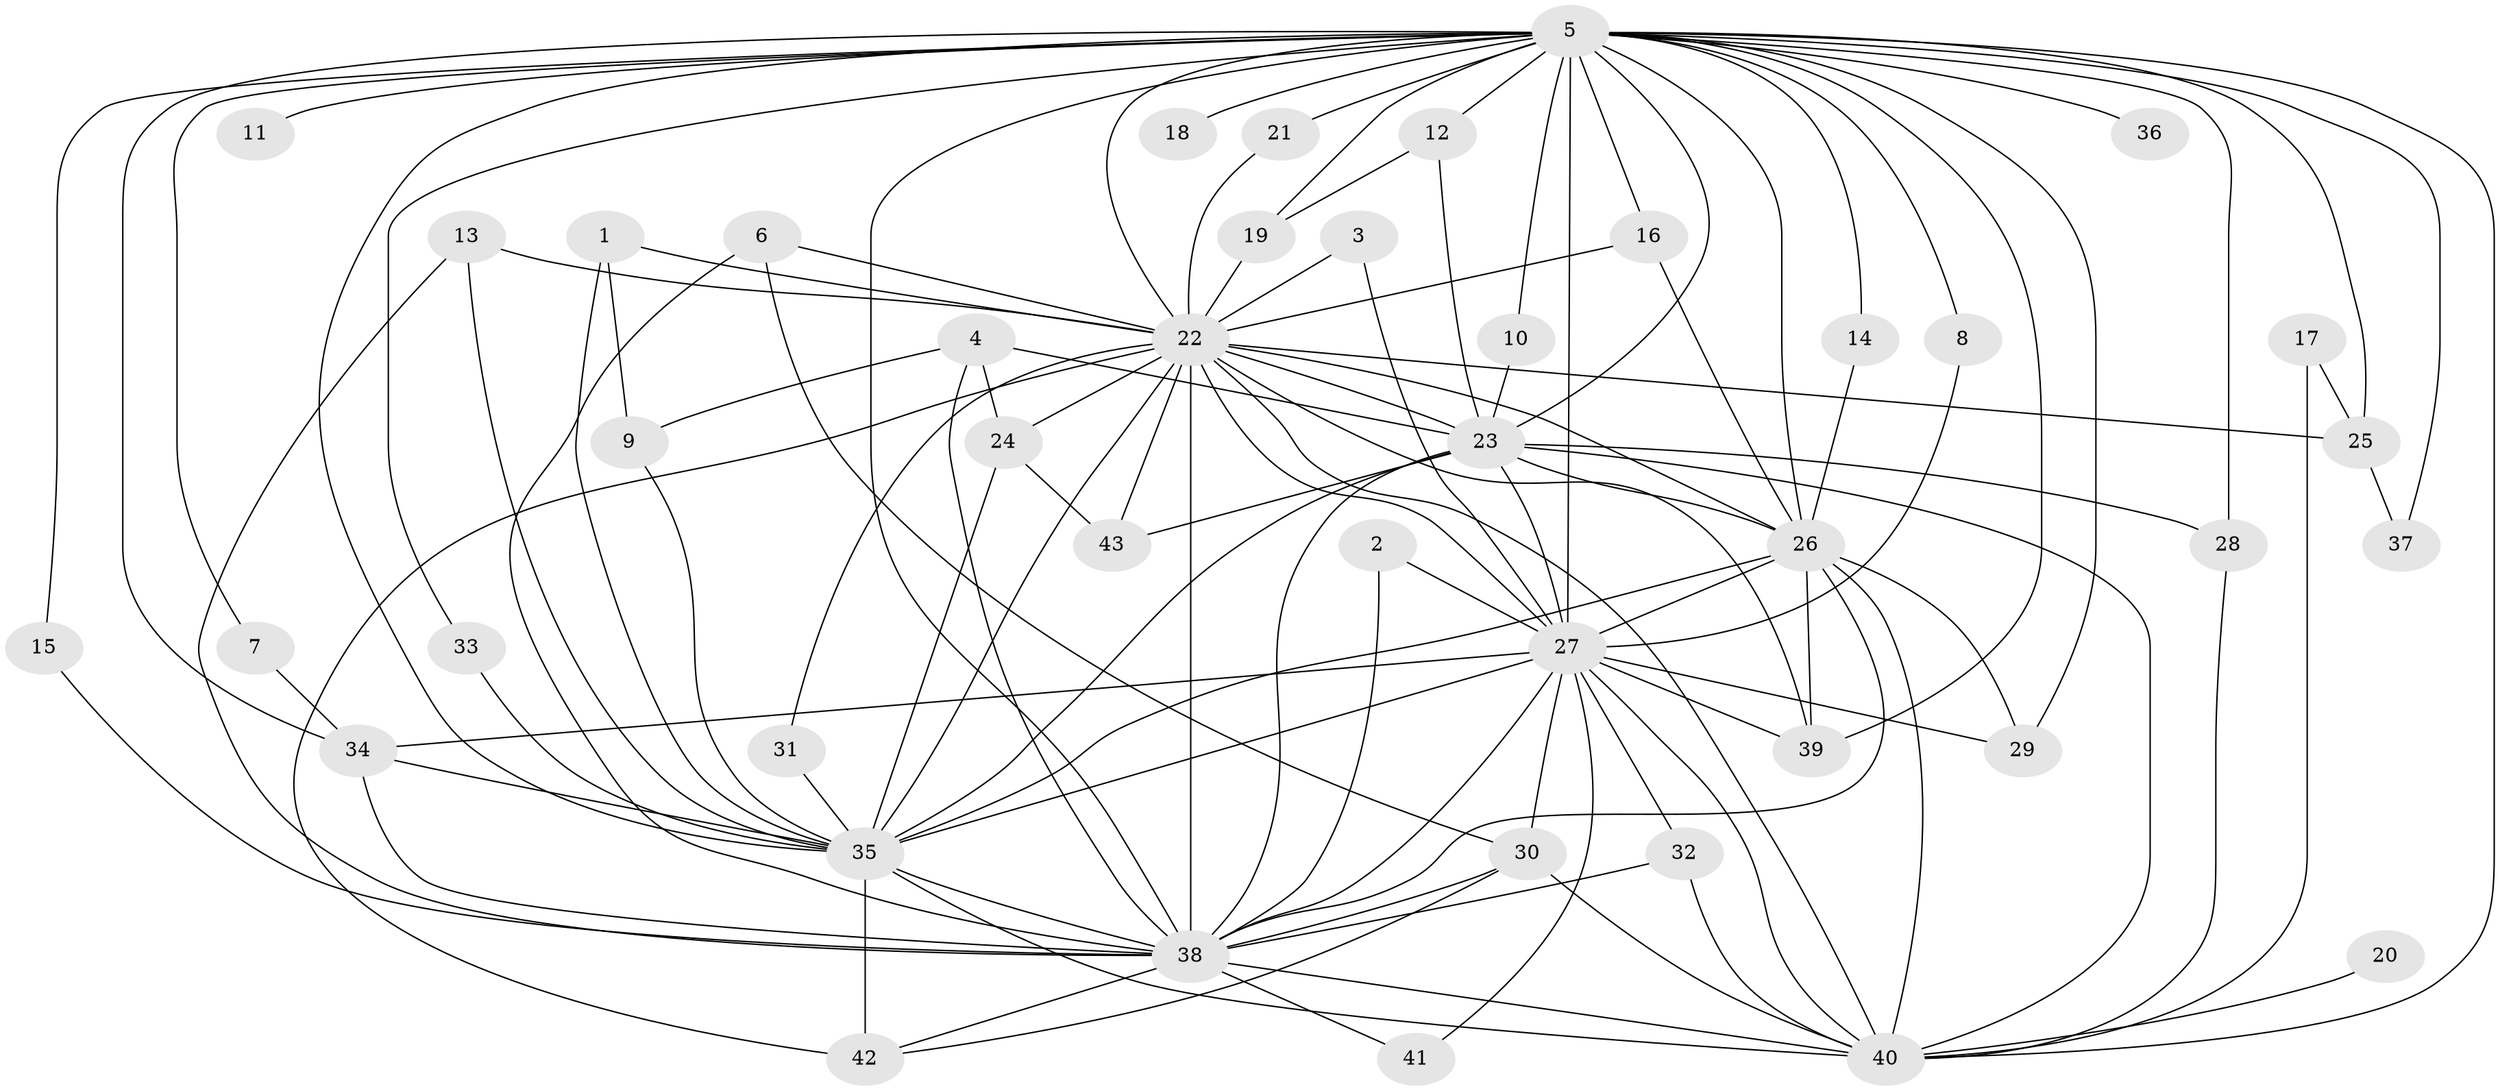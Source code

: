 // original degree distribution, {25: 0.023255813953488372, 15: 0.011627906976744186, 17: 0.023255813953488372, 20: 0.023255813953488372, 21: 0.011627906976744186, 16: 0.011627906976744186, 22: 0.011627906976744186, 4: 0.05813953488372093, 3: 0.27906976744186046, 6: 0.011627906976744186, 2: 0.5116279069767442, 5: 0.023255813953488372}
// Generated by graph-tools (version 1.1) at 2025/25/03/09/25 03:25:47]
// undirected, 43 vertices, 111 edges
graph export_dot {
graph [start="1"]
  node [color=gray90,style=filled];
  1;
  2;
  3;
  4;
  5;
  6;
  7;
  8;
  9;
  10;
  11;
  12;
  13;
  14;
  15;
  16;
  17;
  18;
  19;
  20;
  21;
  22;
  23;
  24;
  25;
  26;
  27;
  28;
  29;
  30;
  31;
  32;
  33;
  34;
  35;
  36;
  37;
  38;
  39;
  40;
  41;
  42;
  43;
  1 -- 9 [weight=1.0];
  1 -- 22 [weight=1.0];
  1 -- 35 [weight=1.0];
  2 -- 27 [weight=1.0];
  2 -- 38 [weight=1.0];
  3 -- 22 [weight=1.0];
  3 -- 27 [weight=1.0];
  4 -- 9 [weight=1.0];
  4 -- 23 [weight=1.0];
  4 -- 24 [weight=1.0];
  4 -- 38 [weight=1.0];
  5 -- 7 [weight=1.0];
  5 -- 8 [weight=1.0];
  5 -- 10 [weight=1.0];
  5 -- 11 [weight=1.0];
  5 -- 12 [weight=1.0];
  5 -- 14 [weight=1.0];
  5 -- 15 [weight=1.0];
  5 -- 16 [weight=1.0];
  5 -- 18 [weight=1.0];
  5 -- 19 [weight=1.0];
  5 -- 21 [weight=2.0];
  5 -- 22 [weight=4.0];
  5 -- 23 [weight=3.0];
  5 -- 25 [weight=2.0];
  5 -- 26 [weight=4.0];
  5 -- 27 [weight=4.0];
  5 -- 28 [weight=2.0];
  5 -- 29 [weight=1.0];
  5 -- 33 [weight=1.0];
  5 -- 34 [weight=1.0];
  5 -- 35 [weight=2.0];
  5 -- 36 [weight=1.0];
  5 -- 37 [weight=1.0];
  5 -- 38 [weight=3.0];
  5 -- 39 [weight=2.0];
  5 -- 40 [weight=2.0];
  6 -- 22 [weight=1.0];
  6 -- 30 [weight=1.0];
  6 -- 38 [weight=1.0];
  7 -- 34 [weight=1.0];
  8 -- 27 [weight=1.0];
  9 -- 35 [weight=1.0];
  10 -- 23 [weight=1.0];
  12 -- 19 [weight=1.0];
  12 -- 23 [weight=1.0];
  13 -- 22 [weight=1.0];
  13 -- 35 [weight=1.0];
  13 -- 38 [weight=1.0];
  14 -- 26 [weight=1.0];
  15 -- 38 [weight=1.0];
  16 -- 22 [weight=1.0];
  16 -- 26 [weight=1.0];
  17 -- 25 [weight=1.0];
  17 -- 40 [weight=1.0];
  19 -- 22 [weight=1.0];
  20 -- 40 [weight=2.0];
  21 -- 22 [weight=1.0];
  22 -- 23 [weight=2.0];
  22 -- 24 [weight=1.0];
  22 -- 25 [weight=2.0];
  22 -- 26 [weight=3.0];
  22 -- 27 [weight=3.0];
  22 -- 31 [weight=1.0];
  22 -- 35 [weight=3.0];
  22 -- 38 [weight=2.0];
  22 -- 39 [weight=1.0];
  22 -- 40 [weight=3.0];
  22 -- 42 [weight=2.0];
  22 -- 43 [weight=1.0];
  23 -- 26 [weight=2.0];
  23 -- 27 [weight=1.0];
  23 -- 28 [weight=1.0];
  23 -- 35 [weight=2.0];
  23 -- 38 [weight=1.0];
  23 -- 40 [weight=1.0];
  23 -- 43 [weight=1.0];
  24 -- 35 [weight=2.0];
  24 -- 43 [weight=1.0];
  25 -- 37 [weight=1.0];
  26 -- 27 [weight=1.0];
  26 -- 29 [weight=1.0];
  26 -- 35 [weight=1.0];
  26 -- 38 [weight=1.0];
  26 -- 39 [weight=1.0];
  26 -- 40 [weight=1.0];
  27 -- 29 [weight=1.0];
  27 -- 30 [weight=1.0];
  27 -- 32 [weight=1.0];
  27 -- 34 [weight=1.0];
  27 -- 35 [weight=1.0];
  27 -- 38 [weight=2.0];
  27 -- 39 [weight=1.0];
  27 -- 40 [weight=1.0];
  27 -- 41 [weight=1.0];
  28 -- 40 [weight=1.0];
  30 -- 38 [weight=1.0];
  30 -- 40 [weight=1.0];
  30 -- 42 [weight=1.0];
  31 -- 35 [weight=1.0];
  32 -- 38 [weight=1.0];
  32 -- 40 [weight=1.0];
  33 -- 35 [weight=1.0];
  34 -- 35 [weight=1.0];
  34 -- 38 [weight=1.0];
  35 -- 38 [weight=1.0];
  35 -- 40 [weight=1.0];
  35 -- 42 [weight=2.0];
  38 -- 40 [weight=1.0];
  38 -- 41 [weight=1.0];
  38 -- 42 [weight=2.0];
}
